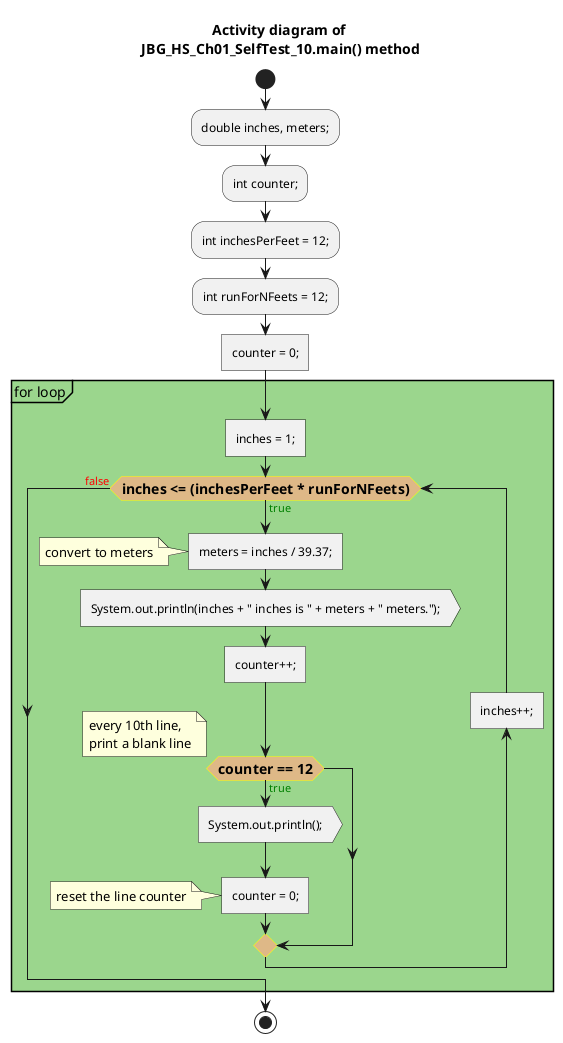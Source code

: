 @startuml
<style>
    Activity {
        FontSize 12
        diamond {
            LineColor yellow
            BackgroundColor burlywood
            FontSize 14
            FontStyle bold
        }
    }
</style>
title Activity diagram of \nJBG_HS_Ch01_SelfTest_10.main() method

start

:double inches, meters;;
:int counter;;
:int inchesPerFeet = 12;;
:int runForNFeets = 12;;

:counter = 0;; <<task>>

partition #9bd68d for loop {
    :inches = 1;; <<task>>
    while(inches <= (inchesPerFeet * runForNFeets)) is (<color:green>true)
        :meters = inches / 39.37;; <<task>>
        note : convert to meters
        :System.out.println(inches + " inches is " + meters + " meters.");; <<output>>

        :counter++;; <<task>>
        if(counter == 12) then (<color:green>true)
            :System.out.println();; <<output>>
            :counter = 0;; <<task>>
            note : reset the line counter
        endif
        note : every 10th line, \nprint a blank line
        backward:inches++;; <<task>>
    endwhile (<color:red>false)
}

stop
@enduml